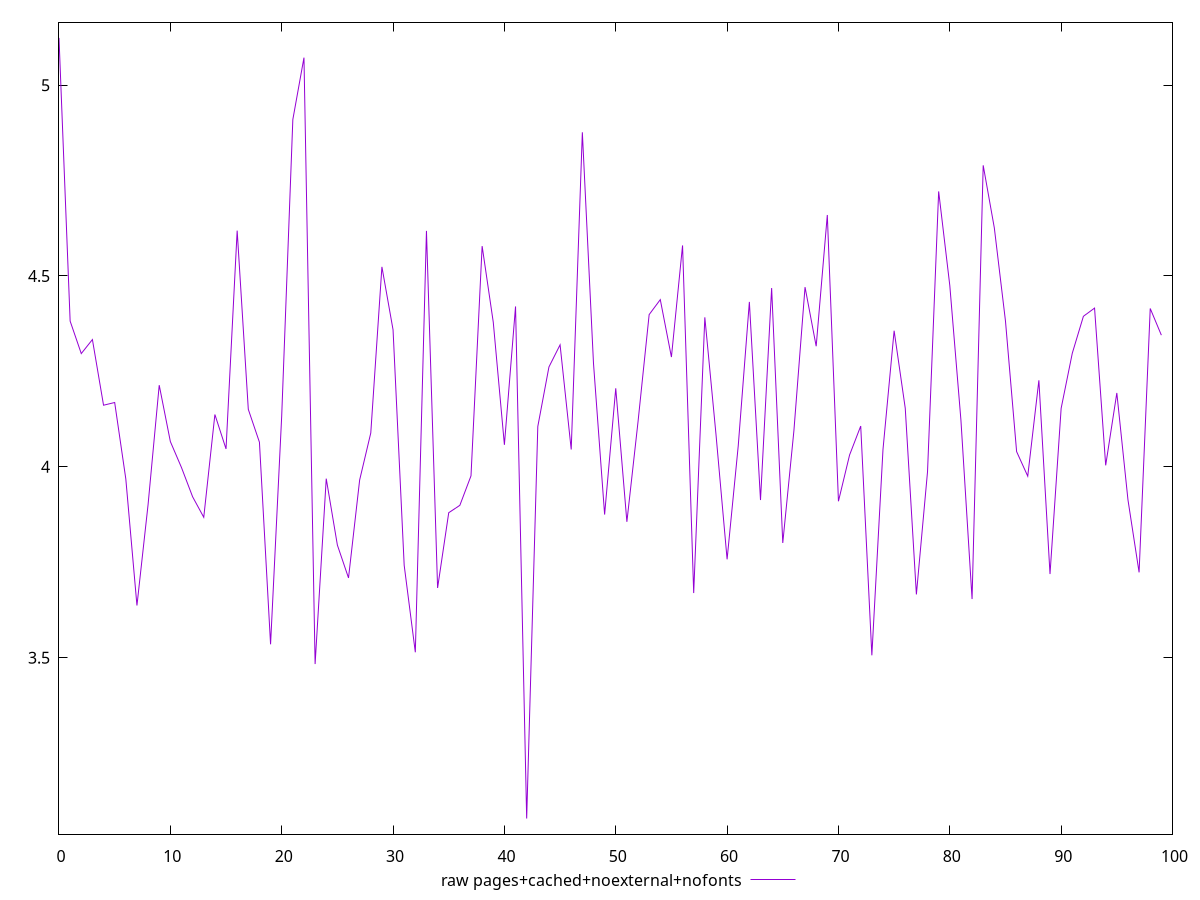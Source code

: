$_rawPagesCachedNoexternalNofonts <<EOF
5.1237
4.3818
4.2968
4.3335
4.1615
4.1686
3.9683999999999995
3.6368
3.9012999999999995
4.214
4.066300000000001
3.9981999999999998
3.9216
3.8679
4.1371
4.047000000000001
4.6188
4.1507
4.0645999999999995
3.5350999999999995
4.1334
4.9099
5.072
3.4835
3.9691
3.7951
3.7091
3.9655999999999993
4.0889
4.523899999999999
4.359
3.7420999999999998
3.5143000000000004
4.6182
3.6828
3.8799
3.8993000000000007
3.9765
4.5783
4.3789
4.057799999999999
4.4202
3.0788
4.1058
4.261699999999999
4.3197
4.0455
4.8764
4.2716
3.8751
4.2057
3.8560999999999996
4.118
4.3989
4.4381
4.2877
4.580100000000001
3.6694999999999993
4.3917
4.0857
3.7577999999999996
4.0549
4.432099999999999
3.9130999999999996
4.4684
3.8007
4.0947
4.4708000000000006
4.316
4.6598
3.9099000000000004
4.0311
4.1069
3.5064
4.045400000000001
4.356599999999999
4.1535
3.6658
3.9872999999999994
4.7216
4.4751
4.1222
3.6536999999999997
4.7899
4.625800000000001
4.3821
4.04
3.9756
4.2267
3.7193
4.1534
4.2976
4.394500000000001
4.415900000000001
4.004
4.193600000000001
3.9137999999999997
3.7236
4.414899999999999
4.345000000000001
EOF
set key outside below
set terminal pngcairo
set output "report_00006_2020-11-02T20-21-41.718Z/network-server-latency/pages+cached+noexternal+nofonts//raw.png"
set yrange [3.0379020000000003:5.164598000000001]
plot $_rawPagesCachedNoexternalNofonts title "raw pages+cached+noexternal+nofonts" with line ,